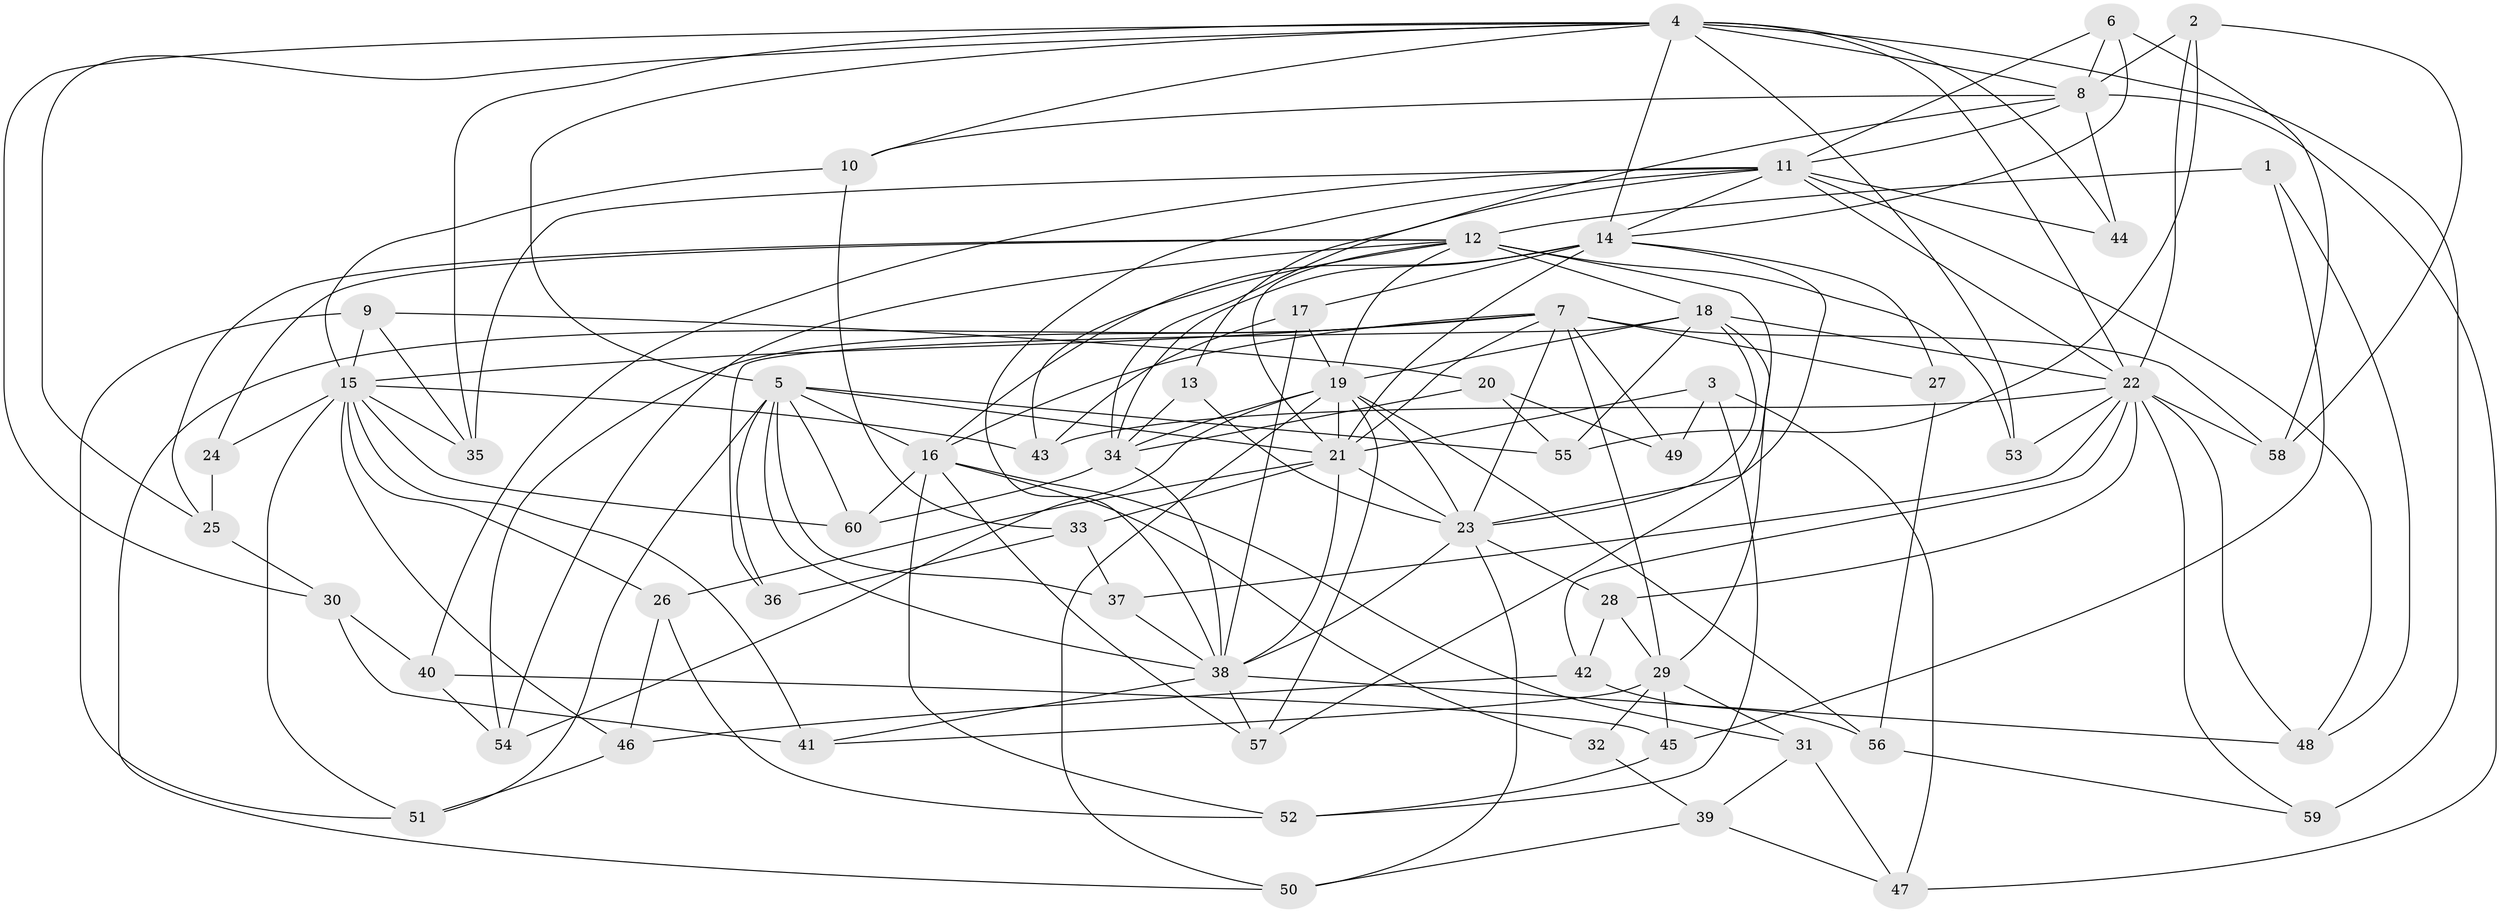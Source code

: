 // original degree distribution, {4: 1.0}
// Generated by graph-tools (version 1.1) at 2025/37/03/09/25 02:37:56]
// undirected, 60 vertices, 160 edges
graph export_dot {
graph [start="1"]
  node [color=gray90,style=filled];
  1;
  2;
  3;
  4;
  5;
  6;
  7;
  8;
  9;
  10;
  11;
  12;
  13;
  14;
  15;
  16;
  17;
  18;
  19;
  20;
  21;
  22;
  23;
  24;
  25;
  26;
  27;
  28;
  29;
  30;
  31;
  32;
  33;
  34;
  35;
  36;
  37;
  38;
  39;
  40;
  41;
  42;
  43;
  44;
  45;
  46;
  47;
  48;
  49;
  50;
  51;
  52;
  53;
  54;
  55;
  56;
  57;
  58;
  59;
  60;
  1 -- 12 [weight=2.0];
  1 -- 45 [weight=1.0];
  1 -- 48 [weight=1.0];
  2 -- 8 [weight=1.0];
  2 -- 22 [weight=1.0];
  2 -- 55 [weight=1.0];
  2 -- 58 [weight=1.0];
  3 -- 21 [weight=1.0];
  3 -- 47 [weight=1.0];
  3 -- 49 [weight=1.0];
  3 -- 52 [weight=1.0];
  4 -- 5 [weight=1.0];
  4 -- 8 [weight=1.0];
  4 -- 10 [weight=1.0];
  4 -- 14 [weight=1.0];
  4 -- 22 [weight=1.0];
  4 -- 25 [weight=1.0];
  4 -- 30 [weight=1.0];
  4 -- 35 [weight=1.0];
  4 -- 44 [weight=1.0];
  4 -- 53 [weight=1.0];
  4 -- 59 [weight=2.0];
  5 -- 16 [weight=2.0];
  5 -- 21 [weight=1.0];
  5 -- 36 [weight=2.0];
  5 -- 37 [weight=1.0];
  5 -- 38 [weight=2.0];
  5 -- 51 [weight=1.0];
  5 -- 55 [weight=1.0];
  5 -- 60 [weight=1.0];
  6 -- 8 [weight=1.0];
  6 -- 11 [weight=1.0];
  6 -- 14 [weight=1.0];
  6 -- 58 [weight=1.0];
  7 -- 15 [weight=1.0];
  7 -- 16 [weight=1.0];
  7 -- 21 [weight=1.0];
  7 -- 23 [weight=1.0];
  7 -- 27 [weight=2.0];
  7 -- 29 [weight=1.0];
  7 -- 49 [weight=2.0];
  7 -- 50 [weight=1.0];
  7 -- 54 [weight=1.0];
  7 -- 58 [weight=1.0];
  8 -- 10 [weight=1.0];
  8 -- 11 [weight=1.0];
  8 -- 13 [weight=1.0];
  8 -- 44 [weight=1.0];
  8 -- 47 [weight=1.0];
  9 -- 15 [weight=1.0];
  9 -- 20 [weight=1.0];
  9 -- 35 [weight=1.0];
  9 -- 51 [weight=1.0];
  10 -- 15 [weight=1.0];
  10 -- 33 [weight=1.0];
  11 -- 14 [weight=1.0];
  11 -- 22 [weight=1.0];
  11 -- 34 [weight=2.0];
  11 -- 35 [weight=1.0];
  11 -- 38 [weight=1.0];
  11 -- 40 [weight=1.0];
  11 -- 44 [weight=2.0];
  11 -- 48 [weight=1.0];
  12 -- 18 [weight=1.0];
  12 -- 19 [weight=1.0];
  12 -- 21 [weight=1.0];
  12 -- 24 [weight=1.0];
  12 -- 25 [weight=1.0];
  12 -- 43 [weight=1.0];
  12 -- 53 [weight=2.0];
  12 -- 54 [weight=1.0];
  12 -- 57 [weight=1.0];
  13 -- 23 [weight=2.0];
  13 -- 34 [weight=1.0];
  14 -- 16 [weight=2.0];
  14 -- 17 [weight=1.0];
  14 -- 21 [weight=1.0];
  14 -- 23 [weight=1.0];
  14 -- 27 [weight=1.0];
  14 -- 34 [weight=1.0];
  15 -- 24 [weight=2.0];
  15 -- 26 [weight=1.0];
  15 -- 35 [weight=1.0];
  15 -- 41 [weight=1.0];
  15 -- 43 [weight=1.0];
  15 -- 46 [weight=1.0];
  15 -- 51 [weight=1.0];
  15 -- 60 [weight=1.0];
  16 -- 31 [weight=1.0];
  16 -- 32 [weight=1.0];
  16 -- 52 [weight=1.0];
  16 -- 57 [weight=1.0];
  16 -- 60 [weight=1.0];
  17 -- 19 [weight=1.0];
  17 -- 38 [weight=1.0];
  17 -- 43 [weight=1.0];
  18 -- 19 [weight=1.0];
  18 -- 22 [weight=1.0];
  18 -- 23 [weight=2.0];
  18 -- 29 [weight=1.0];
  18 -- 36 [weight=1.0];
  18 -- 55 [weight=1.0];
  19 -- 21 [weight=1.0];
  19 -- 23 [weight=1.0];
  19 -- 34 [weight=1.0];
  19 -- 50 [weight=1.0];
  19 -- 54 [weight=1.0];
  19 -- 56 [weight=1.0];
  19 -- 57 [weight=1.0];
  20 -- 34 [weight=1.0];
  20 -- 49 [weight=1.0];
  20 -- 55 [weight=1.0];
  21 -- 23 [weight=1.0];
  21 -- 26 [weight=1.0];
  21 -- 33 [weight=1.0];
  21 -- 38 [weight=1.0];
  22 -- 28 [weight=1.0];
  22 -- 37 [weight=1.0];
  22 -- 42 [weight=1.0];
  22 -- 43 [weight=1.0];
  22 -- 48 [weight=1.0];
  22 -- 53 [weight=1.0];
  22 -- 58 [weight=1.0];
  22 -- 59 [weight=1.0];
  23 -- 28 [weight=1.0];
  23 -- 38 [weight=2.0];
  23 -- 50 [weight=1.0];
  24 -- 25 [weight=1.0];
  25 -- 30 [weight=1.0];
  26 -- 46 [weight=1.0];
  26 -- 52 [weight=1.0];
  27 -- 56 [weight=1.0];
  28 -- 29 [weight=1.0];
  28 -- 42 [weight=1.0];
  29 -- 31 [weight=1.0];
  29 -- 32 [weight=2.0];
  29 -- 41 [weight=1.0];
  29 -- 45 [weight=1.0];
  30 -- 40 [weight=1.0];
  30 -- 41 [weight=1.0];
  31 -- 39 [weight=1.0];
  31 -- 47 [weight=1.0];
  32 -- 39 [weight=1.0];
  33 -- 36 [weight=1.0];
  33 -- 37 [weight=1.0];
  34 -- 38 [weight=1.0];
  34 -- 60 [weight=1.0];
  37 -- 38 [weight=1.0];
  38 -- 41 [weight=1.0];
  38 -- 48 [weight=1.0];
  38 -- 57 [weight=1.0];
  39 -- 47 [weight=1.0];
  39 -- 50 [weight=1.0];
  40 -- 45 [weight=1.0];
  40 -- 54 [weight=1.0];
  42 -- 46 [weight=1.0];
  42 -- 56 [weight=1.0];
  45 -- 52 [weight=1.0];
  46 -- 51 [weight=1.0];
  56 -- 59 [weight=1.0];
}
